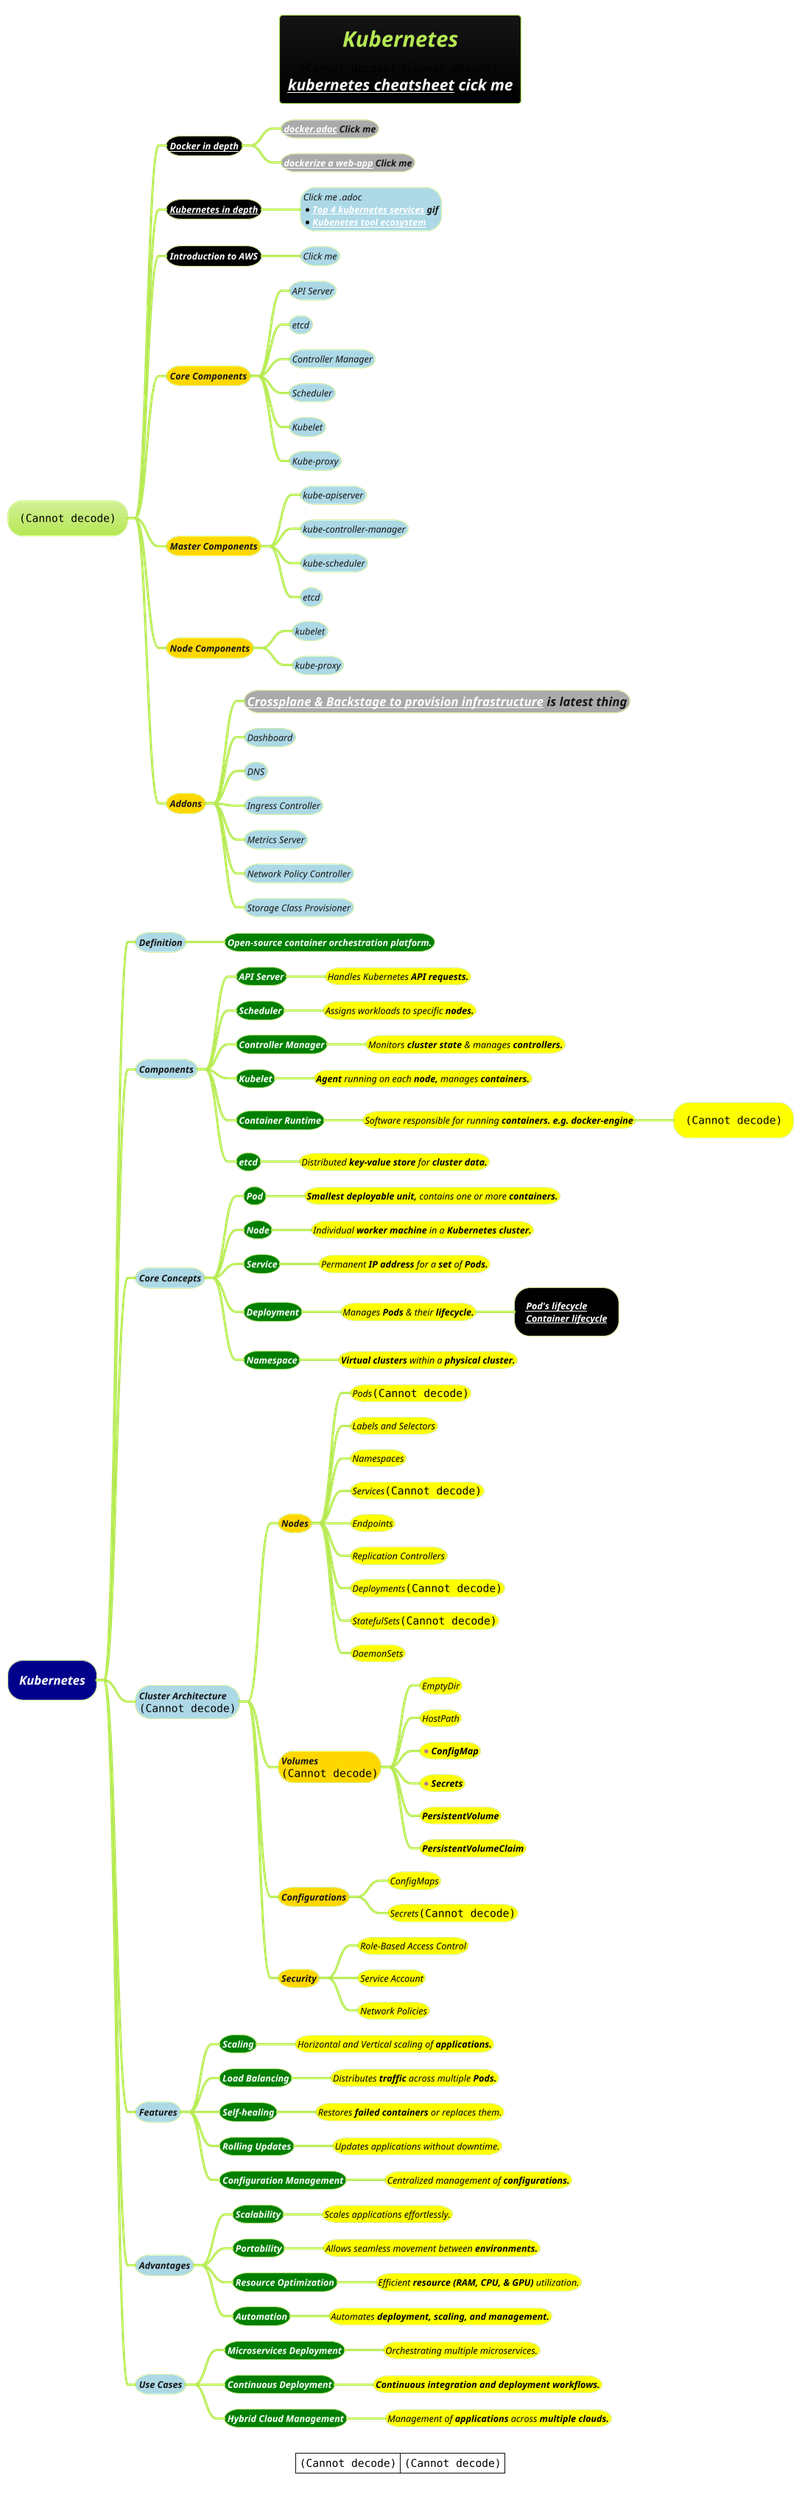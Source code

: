 @startmindmap
title = <i>Kubernetes\n<img:img_1.png{scale=.66}> <img:img_2.png> \n<i><color #white>[[docs/3-devops/images/k8-cheatsheet.png kubernetes cheatsheet]] cick me
caption |<img:k8_architecture.png{scale=.65}>|<img:k8_architecture1.png{scale=.53}>|

!theme hacker
* <img:kubernetes-cluster-node-pod.png{scale=.85}>
**[#black] <color #white><i><size:12>[[docs/3-devops/devops-plantuml-mindmap/Docker.puml Docker in depth]]
***[#a] <i><size:12><b>[[docs/3-devops/docker.adoc docker.adoc]] Click me
***[#a] <i><size:12><b>[[docs/3-devops/dockerize-a-web-app.puml dockerize a web-app]] Click me
**[#black] <color #white><i><size:12>[[docs/3-devops/kubernetes.adoc Kubernetes in depth]]
***[#lightblue] <i><size:12>Click me .adoc \n*<b><i><size:12>[[docs/3-programming-languages/Venkat-Subramaniam/gif/4-K8-service-type.adoc Top 4 kubernetes services]] gif \n*<i><color #white><b><size:12>[[docs/3-programming-languages/Venkat-Subramaniam/images/img_386.png Kubenetes tool ecosystem]]
**[#black] <color #white><i><size:12>Introduction to AWS
***[#lightblue] <i><size:12>Click me
**[#gold] <i><size:12>Core Components
***[#lightblue] <i><size:12>API Server
***[#lightblue] <i><size:12>etcd
***[#lightblue] <i><size:12>Controller Manager
***[#lightblue] <i><size:12>Scheduler
***[#lightblue] <i><size:12>Kubelet
***[#lightblue] <i><size:12>Kube-proxy
**[#gold] <i><size:12>Master Components
***[#lightblue] <i><size:12>kube-apiserver
***[#lightblue] <i><size:12>kube-controller-manager
***[#lightblue] <i><size:12>kube-scheduler
***[#lightblue] <i><size:12>etcd
**[#gold] <i><size:12>Node Components
***[#lightblue] <i><size:12>kubelet
***[#lightblue] <i><size:12>kube-proxy
**[#gold] <i><size:12>Addons
***[#a] <i><size:16><b>[[docs/3-devops/devops-plantuml-mindmap/Crossplane-and-backstage(provision-infrastructure).puml Crossplane & Backstage to provision infrastructure]] is latest thing
***[#lightblue] <i><size:12>Dashboard
***[#lightblue] <i><size:12>DNS
***[#lightblue] <i><size:12>Ingress Controller
***[#lightblue] <i><size:12>Metrics Server
***[#lightblue] <i><size:12>Network Policy Controller
***[#lightblue] <i><size:12>Storage Class Provisioner



*[#darkblue] <i><color #white>Kubernetes
**[#lightblue] <i><color #blac><size:12>Definition
***[#green] <b><i><color #white><size:12>Open-source container orchestration platform.
**[#lightblue] <i><color #blac><size:12>Components
***[#green] <b><i><color #white><size:12>API Server
****[#yellow] <i><color #black><size:12>Handles Kubernetes <b>API requests.
***[#green] <b><i><color #white><size:12>Scheduler
****[#yellow] <i><color #black><size:12>Assigns workloads to specific <b>nodes.
***[#green] <b><i><color #white><size:12>Controller Manager
****[#yellow] <i><color #black><size:12>Monitors **cluster state** & manages <b>controllers.
***[#green] <b><i><color #white><size:12>Kubelet
****[#yellow] <i><color #black><size:12>**Agent** running on each **node,** manages <b>containers.
***[#green] <b><i><color #white><size:12>Container Runtime
****[#yellow] <i><color #black><size:12>Software responsible for running <b>containers. e.g. docker-engine
*****[#yellow]  <img:docker.svg{scale=.65}>
***[#green] <b><i><color #white><size:12>etcd
****[#yellow] <i><color #black><size:12>Distributed **key-value store** for <b>cluster data.
**[#lightblue] <i><color #blac><size:12>Core Concepts
***[#green] <b><i><color #white><size:12>Pod
****[#yellow] <i><color #black><size:12>**Smallest deployable unit,** contains one or more <b>containers.
***[#green] <b><i><color #white><size:12>Node
****[#yellow] <i><color #black><size:12>Individual **worker machine** in a <b>Kubernetes cluster.
***[#green] <b><i><color #white><size:12>Service
****[#yellow] <i><color #black><size:12>Permanent **IP address** for a **set** of <b>Pods.
***[#green] <b><i><color #white><size:12>Deployment
****[#yellow] <i><color #black><size:12>Manages **Pods** & their <b>lifecycle.
*****[#black] <i><color #white><size:12><b>[[docs/3-devops/images/pod-lifecycle.png Pod's lifecycle]] \n<i><color #white><size:12><b>[[docs/3-devops/images/container-lifecycle.png Container lifecycle]]
***[#green] <b><i><color #white><size:12>Namespace
****[#yellow] <i><color #black><size:12>**Virtual clusters** within a <b>physical cluster.

**[#lightblue] <i><color #blac><size:12>Cluster Architecture\n<img:cluster-node-pod.drawio.png{scale=1}>
***[#gold] <b><i><size:12>Nodes
****[#yellow] <color #black><i><size:12>Pods<img:pod1.svg{scale=.35}>
****[#yellow] <color #black><i><size:12>Labels and Selectors
****[#yellow] <color #black><i><size:12>Namespaces
****[#yellow] <color #black><i><size:12>Services<img:service.svg{scale=.35}>
****[#yellow] <color #black><i><size:12>Endpoints
****[#yellow] <color #black><i><size:12>Replication Controllers
****[#yellow] <color #black><i><size:12>Deployments<img:deployment.svg{scale=.35}>
****[#yellow] <color #black><i><size:12>StatefulSets<img:stateful-set.svg{scale=.5}>
****[#yellow] <color #black><i><size:12>DaemonSets
***[#gold] <b><i><size:12>Volumes\n<img:img_3.png{scale=.8}>
****[#yellow] <color #black><i><size:12>EmptyDir
****[#yellow] <color #black><i><size:12>HostPath
****[#yellow] *<color #black><i><size:12><b>ConfigMap
****[#yellow] *<color #black><i><size:12><b>Secrets
****[#yellow] <color #black><i><size:12><b>PersistentVolume
****[#yellow] <color #black><i><size:12><b>PersistentVolumeClaim
***[#gold] <b><i><size:12>Configurations
****[#yellow] <color #black><i><size:12>ConfigMaps
****[#yellow] <color #black><i><size:12>Secrets<img:secretes.svg{scale=.5}>
***[#gold] <b><i><size:12>Security
****[#yellow] <color #black><i><size:12>Role-Based Access Control
****[#yellow] <color #black><i><size:12>Service Account
****[#yellow] <color #black><i><size:12>Network Policies

**[#lightblue] <i><color #blac><size:12>Features
***[#green] <b><i><color #white><size:12>Scaling
****[#yellow] <i><color #black><size:12>Horizontal and Vertical scaling of <b>applications.
***[#green] <b><i><color #white><size:12>Load Balancing
****[#yellow] <i><color #black><size:12>Distributes **traffic** across multiple <b>Pods.
***[#green] <b><i><color #white><size:12>Self-healing
****[#yellow] <i><color #black><size:12>Restores **failed containers** or replaces them.
***[#green] <b><i><color #white><size:12>Rolling Updates
****[#yellow] <i><color #black><size:12>Updates applications without downtime.
***[#green] <b><i><color #white><size:12>Configuration Management
****[#yellow] <i><color #black><size:12>Centralized management of <b>configurations.
**[#lightblue] <i><color #blac><size:12>Advantages
***[#green] <b><i><color #white><size:12>Scalability
****[#yellow] <i><color #black><size:12>Scales applications effortlessly.
***[#green] <b><i><color #white><size:12>Portability
****[#yellow] <i><color #black><size:12>Allows seamless movement between <b>environments.
***[#green] <b><i><color #white><size:12>Resource Optimization
****[#yellow] <i><color #black><size:12>Efficient **resource (RAM, CPU, & GPU)** utilization.
***[#green] <b><i><color #white><size:12>Automation
****[#yellow] <i><color #black><size:12>Automates <b>deployment, scaling, and management.
**[#lightblue] <i><color #blac><size:12>Use Cases
***[#green] <b><i><color #white><size:12>Microservices Deployment
****[#yellow] <i><color #black><size:12>Orchestrating multiple microservices.
***[#green] <b><i><color #white><size:12>Continuous Deployment
****[#yellow] <i><color #black><size:12><b>Continuous integration and deployment workflows.
***[#green] <b><i><color #white><size:12>Hybrid Cloud Management
****[#yellow] <i><color #black><size:12>Management of **applications** across <b>multiple clouds.


@endmindmap